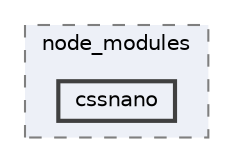 digraph "pkiclassroomrescheduler/src/main/frontend/node_modules/cssnano"
{
 // LATEX_PDF_SIZE
  bgcolor="transparent";
  edge [fontname=Helvetica,fontsize=10,labelfontname=Helvetica,labelfontsize=10];
  node [fontname=Helvetica,fontsize=10,shape=box,height=0.2,width=0.4];
  compound=true
  subgraph clusterdir_72953eda66ccb3a2722c28e1c3e6c23b {
    graph [ bgcolor="#edf0f7", pencolor="grey50", label="node_modules", fontname=Helvetica,fontsize=10 style="filled,dashed", URL="dir_72953eda66ccb3a2722c28e1c3e6c23b.html",tooltip=""]
  dir_11afaa152a3e1113473560621a0d9e33 [label="cssnano", fillcolor="#edf0f7", color="grey25", style="filled,bold", URL="dir_11afaa152a3e1113473560621a0d9e33.html",tooltip=""];
  }
}
